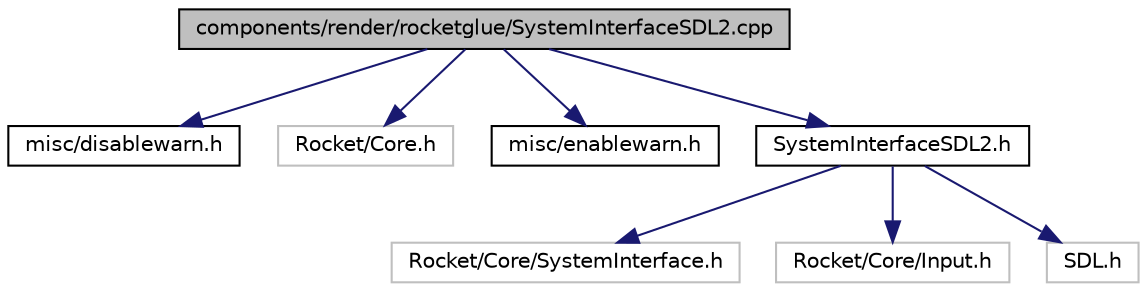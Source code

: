 digraph G
{
  edge [fontname="Helvetica",fontsize="10",labelfontname="Helvetica",labelfontsize="10"];
  node [fontname="Helvetica",fontsize="10",shape=record];
  Node1 [label="components/render/rocketglue/SystemInterfaceSDL2.cpp",height=0.2,width=0.4,color="black", fillcolor="grey75", style="filled" fontcolor="black"];
  Node1 -> Node2 [color="midnightblue",fontsize="10",style="solid",fontname="Helvetica"];
  Node2 [label="misc/disablewarn.h",height=0.2,width=0.4,color="black", fillcolor="white", style="filled",URL="$disablewarn_8h.html"];
  Node1 -> Node3 [color="midnightblue",fontsize="10",style="solid",fontname="Helvetica"];
  Node3 [label="Rocket/Core.h",height=0.2,width=0.4,color="grey75", fillcolor="white", style="filled"];
  Node1 -> Node4 [color="midnightblue",fontsize="10",style="solid",fontname="Helvetica"];
  Node4 [label="misc/enablewarn.h",height=0.2,width=0.4,color="black", fillcolor="white", style="filled",URL="$enablewarn_8h.html"];
  Node1 -> Node5 [color="midnightblue",fontsize="10",style="solid",fontname="Helvetica"];
  Node5 [label="SystemInterfaceSDL2.h",height=0.2,width=0.4,color="black", fillcolor="white", style="filled",URL="$_system_interface_s_d_l2_8h.html"];
  Node5 -> Node6 [color="midnightblue",fontsize="10",style="solid",fontname="Helvetica"];
  Node6 [label="Rocket/Core/SystemInterface.h",height=0.2,width=0.4,color="grey75", fillcolor="white", style="filled"];
  Node5 -> Node7 [color="midnightblue",fontsize="10",style="solid",fontname="Helvetica"];
  Node7 [label="Rocket/Core/Input.h",height=0.2,width=0.4,color="grey75", fillcolor="white", style="filled"];
  Node5 -> Node8 [color="midnightblue",fontsize="10",style="solid",fontname="Helvetica"];
  Node8 [label="SDL.h",height=0.2,width=0.4,color="grey75", fillcolor="white", style="filled"];
}
